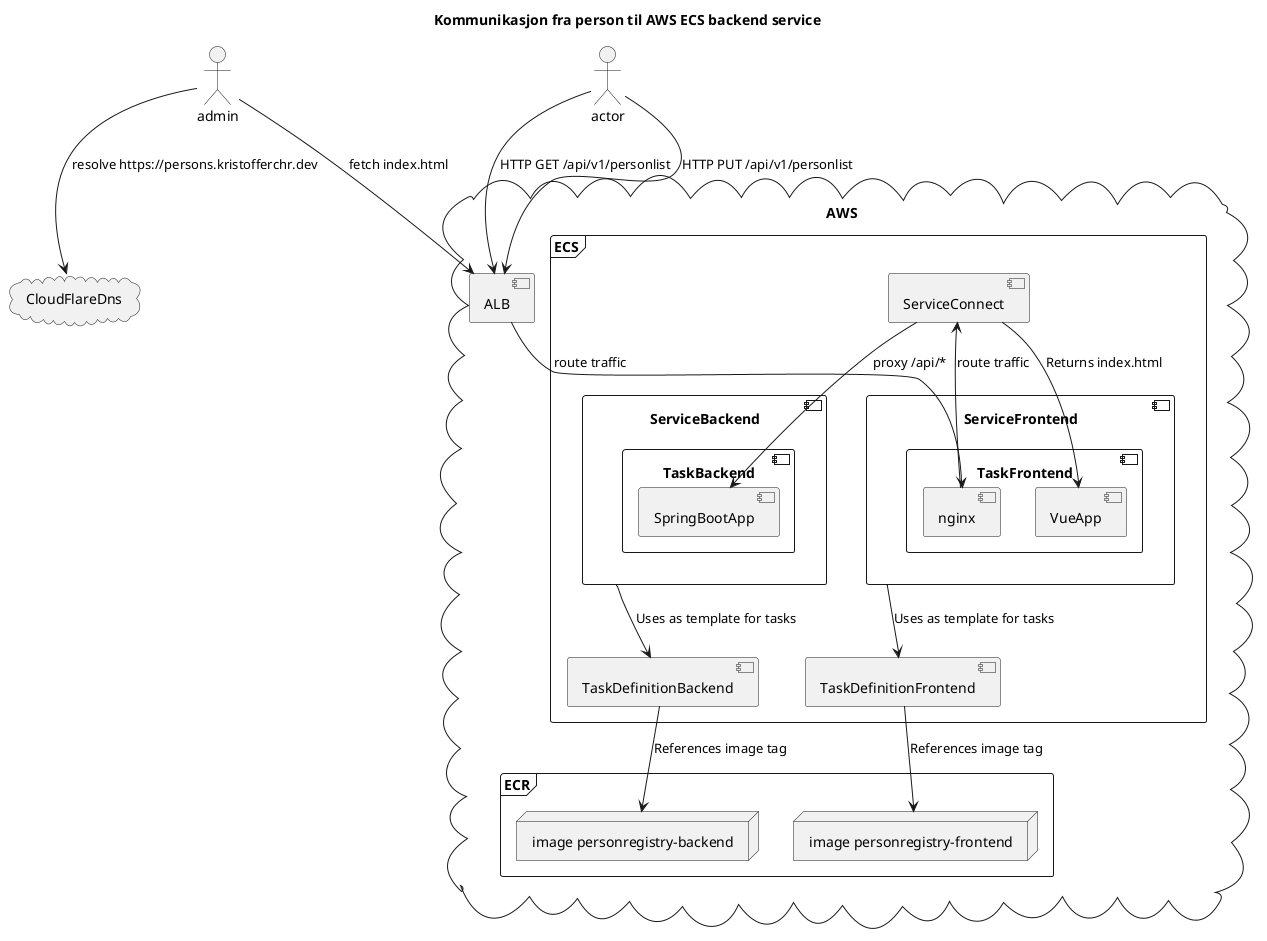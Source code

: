 @startuml
title Kommunikasjon fra person til AWS ECS backend service

actor admin

cloud CloudFlareDns
cloud AWS {
    frame ECR {
        node BackendRepoEcr as "image personregistry-backend"
        node FrontendRepoEcr as "image personregistry-frontend"
    }

    frame ECS {
        component TaskDefinitionBackend
        component TaskDefinitionFrontend
        component ServiceFrontend {
            component TaskFrontend {
                component VueApp
                component nginx
            }
        }
        component ServiceBackend {
            component TaskBackend {
                component SpringBootApp
            }
        }
        component ServiceConnect
    }

    component ALB
}

ServiceBackend --> TaskDefinitionBackend : Uses as template for tasks
ServiceFrontend --> TaskDefinitionFrontend : Uses as template for tasks
TaskDefinitionFrontend --> FrontendRepoEcr: References image tag
TaskDefinitionBackend --> BackendRepoEcr: References image tag

admin --> CloudFlareDns : resolve https://persons.kristofferchr.dev
admin --> ALB : fetch index.html
ALB --> nginx : route traffic

actor --> ALB: HTTP GET /api/v1/personlist
actor --> ALB: HTTP PUT /api/v1/personlist

nginx --> ServiceConnect: route traffic
ServiceConnect --> SpringBootApp: proxy /api/*
ServiceConnect --> VueApp: Returns index.html

@enduml